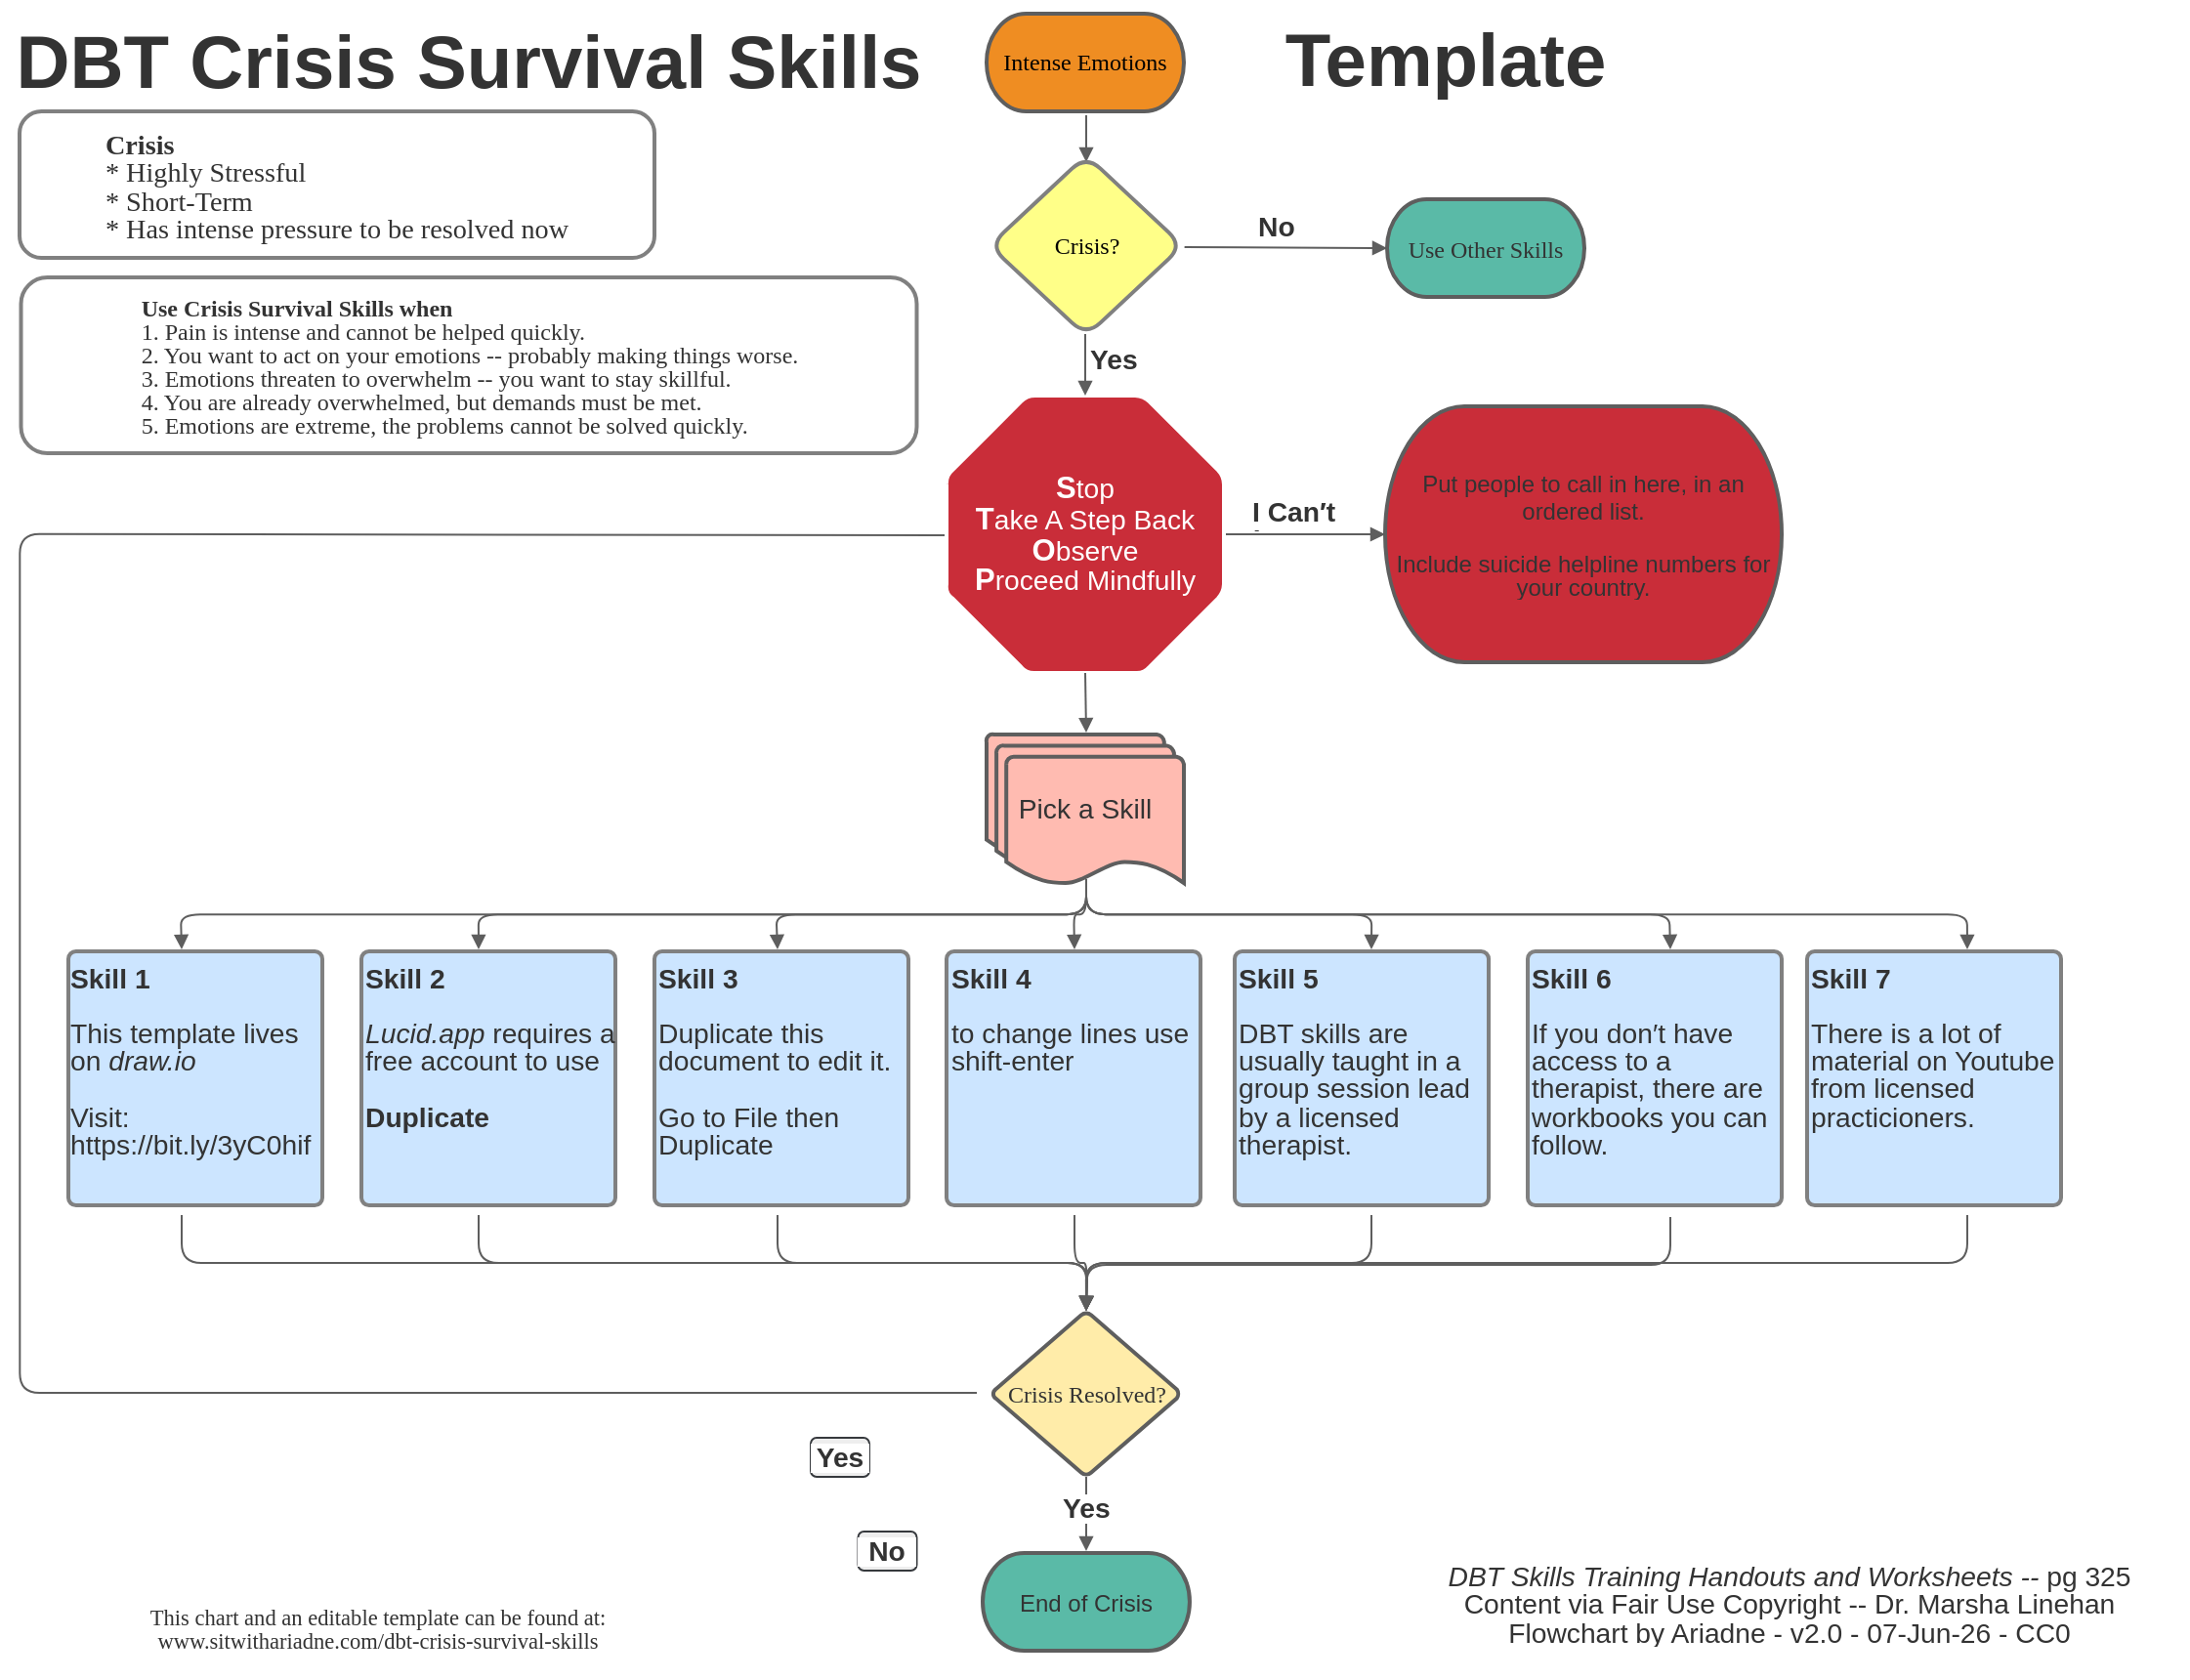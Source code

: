 <mxfile version="26.0.2">
  <diagram name="Page 1" id="Page_1">
    <mxGraphModel dx="-31" dy="431" grid="1" gridSize="10" guides="1" tooltips="1" connect="1" arrows="1" fold="1" page="1" pageScale="1" pageWidth="850" pageHeight="1100" math="0" shadow="0">
      <root>
        <mxCell id="0" />
        <mxCell id="1" parent="0" />
        <UserObject label="" tags="Background" id="4">
          <mxCell style="vsdxID=3;fillColor=none;gradientColor=none;strokeColor=none;strokeWidth=2;spacingTop=-3;spacingBottom=-3;spacingLeft=-3;spacingRight=-3;points=[[0,0.5,0],[1,0.5,0],[0.5,1,0],[0.5,0,0],[0,1.01,0]];labelBackgroundColor=none;rounded=1;html=1;whiteSpace=wrap;" parent="1" vertex="1">
            <mxGeometry x="1580" y="835" width="101" height="50" as="geometry" />
          </mxCell>
        </UserObject>
        <mxCell id="5" style="vsdxID=4;fillColor=#ef8d22;gradientColor=none;shape=stencil(jZPRjoIwEEW/pq/NdGYVeNy4+gN+AZEqzbJgKir69SLThrbumuWpvXOHOdwMglanujxqgXDqbfetr6bqa0FfAtG0tbamH0+C1oJW+87qg+3ObcX3Yzk6ESZFV9yjnm6E0u625q5ZA0kqW3CBO3+6y3PiwPUcuHZz9um2YefubNmquFgoCUtnV6EfBnQE4F/nBERJWRE8DmWgtMEJi4AAPn+BmDuckGVyiTFGCJqS+cl5Mtgb5smNaYOgMA4qsr9S5rL4iDFnAIyi84DhZ1Ds+G80STB/Zo8vjDGSn58CvA/o3SaNh2lheZVN0/C+h/V0wUeJfw5aPwA=);strokeColor=#5e5e5e;strokeWidth=2;spacingTop=-3;spacingBottom=-3;spacingLeft=-3;spacingRight=-3;points=[[0,0.5,0],[1,0.5,0],[0.5,1,0],[0.5,0,0]];labelBackgroundColor=none;rounded=1;html=1;whiteSpace=wrap;" parent="4" vertex="1">
          <mxGeometry width="101" height="50" as="geometry" />
        </mxCell>
        <mxCell id="6" value="&lt;font face=&quot;Verdana&quot;&gt;Intense Emotions&lt;/font&gt;" style="text;vsdxID=3;fillColor=none;gradientColor=none;strokeColor=none;strokeWidth=2;spacingTop=-3;spacingBottom=-3;spacingLeft=-3;spacingRight=-3;points=[[0,0.5,0],[1,0.5,0],[0.5,1,0],[0.5,0,0],[0,1.01,0]];labelBackgroundColor=none;rounded=1;html=1;whiteSpace=wrap;verticalAlign=middle;align=center;overflow=width;;html=1;" parent="4" vertex="1">
          <mxGeometry x="2.875" y="2.38" width="95.25" height="44.45" as="geometry" />
        </mxCell>
        <UserObject label="" tags="Background" id="72">
          <mxCell style="vsdxID=5;edgeStyle=none;startArrow=none;endArrow=block;startSize=5;endSize=5;strokeColor=#5E5E5E;spacingTop=-3;spacingBottom=-3;spacingLeft=-3;spacingRight=-3;verticalAlign=middle;html=1;labelBackgroundColor=none;rounded=1;" parent="1" edge="1">
            <mxGeometry relative="1" as="geometry">
              <mxPoint as="offset" />
              <Array as="points" />
              <mxPoint x="1631" y="887" as="sourcePoint" />
              <mxPoint x="1631" y="911" as="targetPoint" />
            </mxGeometry>
          </mxCell>
        </UserObject>
        <UserObject label="" tags="Background" id="10">
          <mxCell style="vsdxID=8;fillColor=none;gradientColor=none;strokeColor=none;strokeWidth=2;spacingTop=-3;spacingBottom=-3;spacingLeft=-3;spacingRight=-3;points=[[0,0.5,0],[1,0.5,0],[0.5,1,0],[0.5,0,0],[-2.28,0.99,0],[0,0.54,0]];labelBackgroundColor=none;rounded=1;html=1;whiteSpace=wrap;" parent="1" vertex="1">
            <mxGeometry x="1580" y="1204" width="101" height="76" as="geometry" />
          </mxCell>
        </UserObject>
        <mxCell id="11" style="vsdxID=9;fillColor=#ffbbb1;gradientColor=none;shape=stencil(vVTRcoMgEPwaHmWAU6OPnTT9gX4BE4kyteKgabRfX/SIFWvTt/oEuwt7y81J4NhVslVEsK635k3ddNFXBJ6JELqplNW9WxE4EThejFWlNdemwH0rnVKwGVEFnuGTWjBpz6/6UyHGKPBDggSefDcfk+PgeaRG3KHwBYXunsnBC4HyGLXWi2PKc0QWyd1pDC4fIjnoLrKml702TcDV0pYqclbRpZZlQHU3pdoVzNfF1bpZpchSKvasd5PEFESYJKGHNEiS7z3LP+TY+GZBP85Xi53jyC6Pfd8zmoGvVCCUJjT10Ch+qsDHy2nuezvCVjWbs6cd/4R9H/u9BMhD/ywJzYGFzuvMu7ZT/7LQdrnTe/DYVcZWH39cA/s7fNinB1PjFvNs4tTqusbRXvPbWXYQ/gfg9AU=);strokeColor=#5e5e5e;strokeWidth=2;spacingTop=-3;spacingBottom=-3;spacingLeft=-3;spacingRight=-3;points=[[0,0.5,0],[1,0.5,0],[0.5,1,0],[0.5,0,0]];labelBackgroundColor=none;rounded=1;html=1;whiteSpace=wrap;" parent="10" vertex="1">
          <mxGeometry width="101" height="76" as="geometry" />
        </mxCell>
        <mxCell id="12" style="vsdxID=10;fillColor=#ffbbb1;gradientColor=none;shape=stencil(vVRLboMwED0NS0bGYwe8rNL0Aj2BFRxilQIypIGevoCnik0TZVev7Pm9N280TnDfn3VnEs76wbUf5mrL4Zzga8K5bc7G2WG+JXhIcH9qnalce2lK/+70HMnZajGlz8mWaM60O77bb+NtDDDLpXf4zM/2a0EcvZ9cE1XgINRqefPBc60FhYIRBGE4ShAgqQKFFJDHJfPfimxM9Wj71LWDHmzbED/vq7WrTDqjpadaV5GrvxrTBeYs5FfbJmhGZcAfoN/tRwKTcT87yEXUj3ok0H+0E2Or7XCOF+dHmZH2BDHROy8AkchyMjHYIbsdGufE/2YgKSJAkSQTbqNWIuzlDhcpb2mP6QgR46tAXgJDGYNvVLgLzhVgEYOHlQksU6BQBad4SkY+FyIe4ZP1mi/rIvsVt3Xt/4HQv1382eQ/DTz8AA==);strokeColor=#5e5e5e;strokeWidth=2;spacingTop=-3;spacingBottom=-3;spacingLeft=-3;spacingRight=-3;points=[[0,0.5,0],[1,0.5,0],[0.5,1,0],[0.5,0,0]];labelBackgroundColor=none;rounded=1;html=1;whiteSpace=wrap;" parent="10" vertex="1">
          <mxGeometry width="101" height="76" as="geometry" />
        </mxCell>
        <mxCell id="13" style="vsdxID=11;fillColor=#ffbbb1;gradientColor=none;shape=stencil(vVRBcoMwDHwNRzy25RA4dpL0A32BJzjgKcWMIQ3p62uQnWLKNLdyslYr70ogEjj0texUwmk/WPOubroc6gSOCee6rZXVgzslcErgcDFWVdZc2xLjTjompzOiSqxhE5tTac9v+kshRgmw/Q4TWPlhPifF0ddQzN0x5Bi+ItXdNGl4KpCsQLL1bEEKjki4DUgQ8xTmwzGVo+5TawY5aNN6c5hrpK1U6sTSSyOrKNXflOoWMFvaa3S76KTICN/U3mxGkDyLm8mIKOJm6OZs/qGVtXKIPfl8tfgKGabz0PYjJjl4rxyh/Y5kHrrz3yzwIyhIITwL1qxZnL5s6GfUldHF89xPGHUw8+g4WBE09hGNYNMFCAJ5LPxzq5eZvljxRJnR5xNYv64/dsgd5l3FLdZNg6u+zK9320H4X4DTNw==);strokeColor=#5e5e5e;strokeWidth=2;spacingTop=-3;spacingBottom=-3;spacingLeft=-3;spacingRight=-3;points=[[0,0.5,0],[1,0.5,0],[0.5,1,0],[0.5,0,0]];labelBackgroundColor=none;rounded=1;html=1;whiteSpace=wrap;" parent="10" vertex="1">
          <mxGeometry width="101" height="76" as="geometry" />
        </mxCell>
        <mxCell id="14" value="&lt;div style=&quot;font-size: 1px&quot;&gt;&lt;p style=&quot;text-align:center;margin-left:0;margin-right:0;margin-top:0px;margin-bottom:0px;text-indent:0;vertical-align:middle;direction:ltr;&quot;&gt;&lt;font style=&quot;font-size:14.11px;font-family:Arial;color:#333333;direction:ltr;letter-spacing:0px;line-height:100%;opacity:1&quot;&gt;Pick a Skill&lt;/font&gt;&lt;/p&gt;&lt;/div&gt;" style="text;vsdxID=8;fillColor=none;gradientColor=none;strokeColor=none;strokeWidth=2;spacingTop=-3;spacingBottom=-3;spacingLeft=-3;spacingRight=-3;points=[[0,0.5,0],[1,0.5,0],[0.5,1,0],[0.5,0,0],[-2.28,0.99,0],[0,0.54,0]];labelBackgroundColor=none;rounded=1;html=1;whiteSpace=wrap;verticalAlign=middle;align=center;overflow=width;;html=1;" parent="10" vertex="1">
          <mxGeometry x="7.955" y="14.4" width="85.09" height="47.63" as="geometry" />
        </mxCell>
        <UserObject label="" tags="Background" id="18">
          <mxCell style="vsdxID=14;fillColor=none;gradientColor=none;strokeColor=none;strokeWidth=2;spacingTop=-3;spacingBottom=-3;spacingLeft=-3;spacingRight=-3;points=[[0,0.5,0],[1,0.5,0],[0.5,1,0],[0.5,0,0]];labelBackgroundColor=none;rounded=1;html=1;whiteSpace=wrap;" parent="1" vertex="1">
            <mxGeometry x="1582" y="1499" width="98" height="85" as="geometry" />
          </mxCell>
        </UserObject>
        <mxCell id="19" style="vsdxID=15;fillColor=#ffeca9;gradientColor=none;shape=stencil(vZTRcoMgEEW/hkcZ3BVtn9P0B/oFTCXK1IqDtDH5+oJrOhra9Kl5w3svyx6YleFubNWgGYjRO/umj6b2LcMnBmD6Vjvjw4rhnuHuYJ1unP3oa/oeVEiCmBVd0548pkEo9/pizpo0wTGvJBm0891+xhMn8ouKI5J9IgV4Wc7CM+VDuXjQJc/JFG6JlzwHUpaEDAWqnyuKKVOTGTNnvfLG9kuL5HXKNToLp2WHTjUbazxqPazkfN1fZ/oVz2PCEwlvAOF3/xeigudyQ5TWlPdESi80NgS33ghwiyR5iRuk9NljzeJeSAlRZHz4nQj4FRByUW6Akoorwv/n+XuKwmIeWRpm03U08Wv/esSDRL8H3H8B);strokeColor=#5e5e5e;strokeWidth=2;spacingTop=-3;spacingBottom=-3;spacingLeft=-3;spacingRight=-3;points=[[0,0.5,0],[1,0.5,0],[0.5,1,0],[0.5,0,0]];labelBackgroundColor=none;rounded=1;html=1;whiteSpace=wrap;" parent="18" vertex="1">
          <mxGeometry width="98" height="85" as="geometry" />
        </mxCell>
        <mxCell id="20" value="&lt;div style=&quot;font-size: 1px&quot;&gt;&lt;p style=&quot;text-align:center;margin-left:0;margin-right:0;margin-top:0px;margin-bottom:0px;text-indent:0;vertical-align:middle;direction:ltr;&quot;&gt;&lt;font face=&quot;Verdana&quot; style=&quot;color: rgb(51, 51, 51); direction: ltr; letter-spacing: 0px; line-height: 100%; opacity: 1; font-size: 12px;&quot;&gt;Crisis Resolved?&lt;/font&gt;&lt;/p&gt;&lt;/div&gt;" style="text;vsdxID=14;fillColor=none;gradientColor=none;strokeColor=none;strokeWidth=2;spacingTop=-3;spacingBottom=-3;spacingLeft=-3;spacingRight=-3;points=[[0,0.5,0],[1,0.5,0],[0.5,1,0],[0.5,0,0]];labelBackgroundColor=none;rounded=1;html=1;whiteSpace=wrap;verticalAlign=middle;align=center;overflow=width;;html=1;" parent="18" vertex="1">
          <mxGeometry x="2.725" y="2.25" width="92.799" height="80.01" as="geometry" />
        </mxCell>
        <UserObject label="" tags="Background" id="21">
          <mxCell style="vsdxID=16;fillColor=none;gradientColor=none;strokeColor=none;strokeWidth=2;spacingTop=-3;spacingBottom=-3;spacingLeft=-3;spacingRight=-3;points=[[0,0.5,0],[1,0.5,0],[0.5,1,0],[0.5,0,0],[0,0.25,0]];labelBackgroundColor=none;rounded=1;html=1;whiteSpace=wrap;" parent="1" vertex="1">
            <mxGeometry x="1578" y="1623" width="106" height="50" as="geometry" />
          </mxCell>
        </UserObject>
        <mxCell id="22" style="vsdxID=17;fillColor=#5abaa7;gradientColor=none;shape=stencil(jVNbbsIwEDyNf631rsDkE1G4ACeIiEuspgkyoQ2cviHriDXuy1/27Ix2PF4r2pzr8uQUwrkP3Zv79FVfK3pRiL6tXfD9uFO0VbR57YI7hu7SVnw+lSMTYUJcxRpzZyOU4bD3N8cYaDJ2wQVWvncf944D11egAbl8jYrptGPy4RKYbbhYGA020o3kw4CRUehiZkQIUZMtxIp+BsolEVoIF7D+zojQRMhavcQnM8JuhAxA2l0mQCnn0b7xrQgNs9ASRe52lZl92MAkxtmmvAyljP9GBGnHH18BM4+ppbk/5kH9HtMfszVupinm+fZNw59A1p+nfoT4x9D2Cw==);strokeColor=#5e5e5e;strokeWidth=2;spacingTop=-3;spacingBottom=-3;spacingLeft=-3;spacingRight=-3;points=[[0,0.5,0],[1,0.5,0],[0.5,1,0],[0.5,0,0]];labelBackgroundColor=none;rounded=1;html=1;whiteSpace=wrap;" parent="21" vertex="1">
          <mxGeometry width="106" height="50" as="geometry" />
        </mxCell>
        <mxCell id="23" value="&lt;div style=&quot;font-size: 1px&quot;&gt;&lt;p style=&quot;text-align:center;margin-left:0;margin-right:0;margin-top:0px;margin-bottom:0px;text-indent:0;vertical-align:middle;direction:ltr;&quot;&gt;&lt;font style=&quot;font-family: Arial; color: rgb(51, 51, 51); direction: ltr; letter-spacing: 0px; line-height: 100%; opacity: 1; font-size: 12px;&quot;&gt;End of Crisis&lt;/font&gt;&lt;/p&gt;&lt;/div&gt;" style="text;vsdxID=16;fillColor=none;gradientColor=none;strokeColor=none;strokeWidth=2;spacingTop=-3;spacingBottom=-3;spacingLeft=-3;spacingRight=-3;points=[[0,0.5,0],[1,0.5,0],[0.5,1,0],[0.5,0,0],[0,0.25,0]];labelBackgroundColor=none;rounded=1;html=1;whiteSpace=wrap;verticalAlign=middle;align=center;overflow=width;;html=1;" parent="21" vertex="1">
          <mxGeometry x="3.17" y="2.38" width="100.33" height="44.45" as="geometry" />
        </mxCell>
        <UserObject label="" tags="Background" id="73">
          <mxCell style="vsdxID=18;edgeStyle=none;startArrow=none;endArrow=block;startSize=5;endSize=5;strokeColor=#5E5E5E;spacingTop=-3;spacingBottom=-3;spacingLeft=-3;spacingRight=-3;verticalAlign=middle;html=1;labelBackgroundColor=#ffffff;rounded=1;" parent="1" edge="1">
            <mxGeometry relative="1" as="geometry">
              <Array as="points">
                <mxPoint x="1631" y="1602.74" />
                <mxPoint x="1631" y="1602.74" />
              </Array>
              <mxPoint x="1631" y="1584" as="sourcePoint" />
              <mxPoint x="1631" y="1622" as="targetPoint" />
            </mxGeometry>
          </mxCell>
        </UserObject>
        <mxCell id="74" value="&lt;div style=&quot;font-size: 1px&quot;&gt;&lt;p style=&quot;text-align:left;margin-left:0;margin-right:0;margin-top:0px;margin-bottom:0px;text-indent:0;vertical-align:middle;direction:ltr;&quot;&gt;&lt;font style=&quot;font-size:14.11px;font-family:Arial;color:#333333;direction:ltr;letter-spacing:0px;line-height:100%;opacity:1&quot;&gt;&lt;b&gt;Yes&lt;/b&gt;&lt;/font&gt;&lt;/p&gt;&lt;/div&gt;" style="text;vsdxID=18;edgeStyle=none;startArrow=none;endArrow=block;startSize=5;endSize=5;strokeColor=none;spacingTop=-3;spacingBottom=-3;spacingLeft=-3;spacingRight=-3;verticalAlign=middle;html=1;labelBackgroundColor=#ffffff;rounded=1;align=left;overflow=width;fillColor=none;gradientColor=none;whiteSpace=wrap;;html=1;" parent="73" vertex="1">
          <mxGeometry width="24.31" height="16.94" relative="1" as="geometry">
            <mxPoint x="-12.155" y="-11.47" as="offset" />
          </mxGeometry>
        </mxCell>
        <UserObject label="" tags="Background" id="75">
          <mxCell style="vsdxID=23;edgeStyle=none;startArrow=none;endArrow=block;startSize=5;endSize=5;strokeColor=#5E5E5E;spacingTop=-3;spacingBottom=-3;spacingLeft=-3;spacingRight=-3;verticalAlign=middle;html=1;labelBackgroundColor=#ffffff;rounded=1;exitX=1;exitY=0.5;exitDx=0;exitDy=0;exitPerimeter=0;entryX=0;entryY=0.5;entryDx=0;entryDy=0;entryPerimeter=0;" parent="1" edge="1" target="33">
            <mxGeometry relative="1" as="geometry">
              <Array as="points" />
              <mxPoint x="1681.3" y="954.555" as="sourcePoint" />
              <mxPoint x="1760" y="950" as="targetPoint" />
            </mxGeometry>
          </mxCell>
        </UserObject>
        <mxCell id="76" value="&lt;div style=&quot;font-size: 1px&quot;&gt;&lt;p style=&quot;text-align:left;margin-left:0;margin-right:0;margin-top:0px;margin-bottom:0px;text-indent:0;vertical-align:middle;direction:ltr;&quot;&gt;&lt;font style=&quot;font-size:14.11px;font-family:Arial;color:#333333;direction:ltr;letter-spacing:0px;line-height:100%;opacity:1&quot;&gt;&lt;b&gt;No&lt;/b&gt;&lt;/font&gt;&lt;/p&gt;&lt;/div&gt;" style="text;vsdxID=23;edgeStyle=none;startArrow=none;endArrow=block;startSize=5;endSize=5;strokeColor=none;spacingTop=-3;spacingBottom=-3;spacingLeft=-3;spacingRight=-3;verticalAlign=middle;html=1;labelBackgroundColor=#ffffff;rounded=1;align=left;overflow=width;fillColor=none;gradientColor=none;whiteSpace=wrap;;html=1;" parent="75" vertex="1">
          <mxGeometry width="18.75" height="16.94" relative="1" as="geometry">
            <mxPoint x="-14" y="-19" as="offset" />
          </mxGeometry>
        </mxCell>
        <UserObject label="" tags="Background" id="30">
          <mxCell style="vsdxID=24;fillColor=none;gradientColor=none;strokeColor=none;strokeWidth=2;spacingTop=-3;spacingBottom=-3;spacingLeft=-3;spacingRight=-3;points=[[0,0.5,0],[1,0.5,0],[0.5,1,0],[0.5,0,0]];labelBackgroundColor=none;rounded=1;html=1;whiteSpace=wrap;" parent="1" vertex="1">
            <mxGeometry x="1784" y="1036" width="203" height="131" as="geometry" />
          </mxCell>
        </UserObject>
        <mxCell id="31" style="vsdxID=25;fillColor=#c92d39;gradientColor=none;shape=stencil(jZPRboMwDEW/Jq+RY6sNPFZd9wP7AlSyEY1BldKO7etHcRBx2k3jKVxfcw/GKNqfm+rkFMJ5CP27+/T10Ch6Uoi+a1zww3RSdFC0f+2Dewv9pav5/lRNToRZcTX3mJsboQrHF//tWANNxm64wJ0f/fWWOHK9AK59Rft898zO4yWw1XCxNBoo2k3qhxEjASyPiwKiJlsmV0QZKW+IwiYhgN0DiLUjCtbqLUqMFHQl02BkeJFlJ541v/VdMi6U48o77nELXVrJK0hQjHGBTV+JpOO/Y8qG9Ot3wDtMibTk5wB5vhzTX1s1Hebl5bX2bcu7n9bzZZ8k/lHo8AM=);strokeColor=#5e5e5e;strokeWidth=2;spacingTop=-3;spacingBottom=-3;spacingLeft=-3;spacingRight=-3;points=[[0,0.5,0],[1,0.5,0],[0.5,1,0],[0.5,0,0]];labelBackgroundColor=none;rounded=1;html=1;whiteSpace=wrap;" parent="30" vertex="1">
          <mxGeometry width="203" height="131" as="geometry" />
        </mxCell>
        <mxCell id="32" value="&lt;div style=&quot;font-size: 1px&quot;&gt;&lt;p style=&quot;text-align:center;margin-left:0;margin-right:0;margin-top:0px;margin-bottom:0px;text-indent:0;vertical-align:middle;direction:ltr;&quot;&gt;&lt;font style=&quot;font-family: Arial; color: rgb(51, 51, 51); direction: ltr; letter-spacing: 0px; line-height: 100%; opacity: 1; font-size: 12px;&quot;&gt;Put people to call in here, in an ordered list.&lt;/font&gt;&lt;font style=&quot;font-size: 14.11px; font-family: Arial; color: rgb(51, 51, 51); direction: ltr; letter-spacing: 0px; line-height: 100%; opacity: 1;&quot;&gt;&lt;br&gt;&lt;br&gt;&lt;/font&gt;&lt;font style=&quot;font-family: Arial; color: rgb(51, 51, 51); direction: ltr; letter-spacing: 0px; line-height: 100%; opacity: 1; font-size: 12px;&quot;&gt;Include suicide helpline numbers for your country.&lt;/font&gt;&lt;/p&gt;&lt;/div&gt;" style="text;vsdxID=24;fillColor=none;gradientColor=none;strokeColor=none;strokeWidth=2;spacingTop=-3;spacingBottom=-3;spacingLeft=-3;spacingRight=-3;points=[[0,0.5,0],[1,0.5,0],[0.5,1,0],[0.5,0,0]];labelBackgroundColor=none;rounded=1;html=1;whiteSpace=wrap;verticalAlign=middle;align=center;overflow=width;;html=1;" parent="30" vertex="1">
          <mxGeometry x="3.17" y="2.635" width="196.85" height="125.73" as="geometry" />
        </mxCell>
        <UserObject label="" tags="Background" id="77">
          <mxCell style="vsdxID=26;edgeStyle=none;startArrow=none;endArrow=block;startSize=5;endSize=5;strokeColor=#5E5E5E;spacingTop=-3;spacingBottom=-3;spacingLeft=-3;spacingRight=-3;verticalAlign=middle;html=1;labelBackgroundColor=#ffffff;rounded=1;exitX=1;exitY=0.5;exitDx=0;exitDy=0;exitPerimeter=0;entryX=0;entryY=0.5;entryDx=0;entryDy=0;entryPerimeter=0;" parent="1" edge="1" target="30" source="43">
            <mxGeometry relative="1" as="geometry">
              <mxPoint x="1720" y="1090" as="sourcePoint" />
              <mxPoint x="1760" y="1080" as="targetPoint" />
            </mxGeometry>
          </mxCell>
        </UserObject>
        <mxCell id="78" value="&lt;div style=&quot;font-size: 1px&quot;&gt;&lt;p style=&quot;text-align:left;margin-left:0;margin-right:0;margin-top:0px;margin-bottom:0px;text-indent:0;vertical-align:middle;direction:ltr;&quot;&gt;&lt;font style=&quot;font-size:14.11px;font-family:Arial;color:#333333;direction:ltr;letter-spacing:0px;line-height:100%;opacity:1&quot;&gt;&lt;b&gt;I Can&amp;prime;t !&lt;/b&gt;&lt;/font&gt;&lt;/p&gt;&lt;/div&gt;" style="text;vsdxID=26;edgeStyle=none;startArrow=none;endArrow=block;startSize=5;endSize=5;strokeColor=none;spacingTop=-3;spacingBottom=-3;spacingLeft=-3;spacingRight=-3;verticalAlign=middle;html=1;labelBackgroundColor=#ffffff;rounded=1;align=left;overflow=width;fillColor=none;gradientColor=none;whiteSpace=wrap;;html=1;" parent="77" vertex="1">
          <mxGeometry width="51" height="16.94" relative="1" as="geometry">
            <mxPoint x="-27" y="-19" as="offset" />
          </mxGeometry>
        </mxCell>
        <UserObject label="" tags="Background" id="79">
          <mxCell style="vsdxID=27;edgeStyle=none;startArrow=none;endArrow=block;startSize=5;endSize=5;strokeColor=#5E5E5E;spacingTop=-3;spacingBottom=-3;spacingLeft=-3;spacingRight=-3;verticalAlign=middle;html=1;labelBackgroundColor=#ffffff;rounded=1;" parent="1" edge="1">
            <mxGeometry relative="1" as="geometry">
              <Array as="points">
                <mxPoint x="1085.16" y="1541" />
                <mxPoint x="1085.16" y="1101.39" />
              </Array>
              <mxPoint x="1575" y="1541" as="sourcePoint" />
              <mxPoint x="1567" y="1102" as="targetPoint" />
            </mxGeometry>
          </mxCell>
        </UserObject>
        <UserObject label="" tags="Background" id="33">
          <mxCell style="vsdxID=28;fillColor=none;gradientColor=none;strokeColor=none;strokeWidth=2;spacingTop=-3;spacingBottom=-3;spacingLeft=-3;spacingRight=-3;points=[[0,0.5,0],[1,0.5,0],[0.5,1,0],[0.5,0,0]];labelBackgroundColor=none;rounded=1;html=1;whiteSpace=wrap;" parent="1" vertex="1">
            <mxGeometry x="1785" y="930" width="101" height="50" as="geometry" />
          </mxCell>
        </UserObject>
        <mxCell id="34" style="vsdxID=29;fillColor=#5abaa7;gradientColor=none;shape=stencil(jZPRjoIwEEW/pq/NdGYVeNy4+gN+AZEqzbJgKir69SLThrbumuWpvXOHOdwMglanujxqgXDqbfetr6bqa0FfAtG0tbamH0+C1oJW+87qg+3ObcX3Yzk6ESZFV9yjnm6E0u625q5ZA0kqW3CBO3+6y3PiwPUcuHZz9um2YefubNmquFgoCUtnV6EfBnQE4F/nBERJWRE8DmWgtMEJi4AAPn+BmDuckGVyiTFGCJqS+cl5Mtgb5smNaYOgMA4qsr9S5rL4iDFnAIyi84DhZ1Ds+G80STB/Zo8vjDGSn58CvA/o3SaNh2lheZVN0/C+h/V0wUeJfw5aPwA=);strokeColor=#5e5e5e;strokeWidth=2;spacingTop=-3;spacingBottom=-3;spacingLeft=-3;spacingRight=-3;points=[[0,0.5,0],[1,0.5,0],[0.5,1,0],[0.5,0,0]];labelBackgroundColor=none;rounded=1;html=1;whiteSpace=wrap;" parent="33" vertex="1">
          <mxGeometry width="101" height="50" as="geometry" />
        </mxCell>
        <mxCell id="35" value="&lt;div style=&quot;font-size: 1px&quot;&gt;&lt;p style=&quot;text-align:center;margin-left:0;margin-right:0;margin-top:0px;margin-bottom:0px;text-indent:0;vertical-align:middle;direction:ltr;&quot;&gt;&lt;font face=&quot;Verdana&quot; style=&quot;color: rgb(51, 51, 51); direction: ltr; letter-spacing: 0px; line-height: 100%; opacity: 1; font-size: 12px;&quot;&gt;Use Other Skills&lt;/font&gt;&lt;/p&gt;&lt;/div&gt;" style="text;vsdxID=28;fillColor=none;gradientColor=none;strokeColor=none;strokeWidth=2;spacingTop=-3;spacingBottom=-3;spacingLeft=-3;spacingRight=-3;points=[[0,0.5,0],[1,0.5,0],[0.5,1,0],[0.5,0,0]];labelBackgroundColor=none;rounded=1;html=1;whiteSpace=wrap;verticalAlign=middle;align=center;overflow=width;;html=1;" parent="33" vertex="1">
          <mxGeometry x="3.17" y="2.38" width="95.25" height="44.45" as="geometry" />
        </mxCell>
        <UserObject label="" tags="Background" id="36">
          <mxCell style="vsdxID=30;fillColor=none;gradientColor=none;fillOpacity=0;strokeOpacity=0;strokeWidth=2;spacingTop=-3;spacingBottom=-3;spacingLeft=-3;spacingRight=-3;points=[[0,0.5,0],[1,0.5,0],[0.5,1,0],[0.5,0,0]];labelBackgroundColor=none;rounded=1;strokeColor=none;html=1;whiteSpace=wrap;" parent="1" vertex="1">
            <mxGeometry x="1788" y="1612" width="406" height="74" as="geometry" />
          </mxCell>
        </UserObject>
        <mxCell id="37" style="vsdxID=31;fillColor=#ffffff;gradientColor=none;fillOpacity=0;strokeOpacity=0;shape=stencil(vVTLkoMgEPwajlK8jOGczf7AfgEViVJhxUJ24+7XBx2TEk1yS24w3UzTMwyI77patRox0gXvTvpsylAj/oEYM02tvQlxhfge8d3ReV1599OUsG9VZDIyRnQJZ+jAZkT5w5f51xAjmNMiBwBOfrvfQbGfcID+YJdjKsbAJ3BjqkHkysWFBLqf+CJmh8iNIkWSccrfZ6o3XeZdUMG4JsGs8pXOolR2tKpKoO6sdTsL0/nlrGlmRqTEZHNH+q4TikmROsnxdps4oeRBad7gZaktxfV2D/oi6dINSfuyrs5N4/V2Vo8iamPCnz60RXsEZjx9aKsCbd5m5+nIxMU4mzC1xloY7Tm+nOUYgn+A7y8=);strokeWidth=2;spacingTop=-3;spacingBottom=-3;spacingLeft=-3;spacingRight=-3;points=[[0,0.5,0],[1,0.5,0],[0.5,1,0],[0.5,0,0]];labelBackgroundColor=none;rounded=1;html=1;whiteSpace=wrap;" parent="36" vertex="1">
          <mxGeometry width="406" height="74" as="geometry" />
        </mxCell>
        <object label="&lt;div style=&quot;font-size: 1px&quot;&gt;&lt;p style=&quot;text-align:center;margin-left:0;margin-right:0;margin-top:0px;margin-bottom:0px;text-indent:0;vertical-align:middle;direction:ltr;&quot;&gt;&lt;font style=&quot;font-size: 14.11px; font-family: Arial; color: rgb(51, 51, 51); direction: ltr; letter-spacing: 0px; line-height: 100%; opacity: 1;&quot;&gt;&lt;i&gt;DBT Skills Training Handouts and Worksheets -- &lt;/i&gt;&lt;/font&gt;&lt;font style=&quot;font-size: 14.11px; font-family: Arial; color: rgb(51, 51, 51); direction: ltr; letter-spacing: 0px; line-height: 100%; opacity: 1;&quot;&gt;pg 325&lt;br&gt;Content via Fair Use Copyright -- Dr. Marsha Linehan&lt;br&gt;Flowchart by Ariadne - v2.0 - %date{dd-mmm-yy}% - CC0&lt;/font&gt;&lt;/p&gt;&lt;/div&gt;" placeholders="1" id="38">
          <mxCell style="text;vsdxID=30;fillColor=none;gradientColor=none;fillOpacity=0;strokeOpacity=0;strokeWidth=2;spacingTop=-3;spacingBottom=-3;spacingLeft=-3;spacingRight=-3;points=[[0,0.5,0],[1,0.5,0],[0.5,1,0],[0.5,0,0]];labelBackgroundColor=none;rounded=1;strokeColor=none;html=1;whiteSpace=wrap;verticalAlign=middle;align=center;overflow=width;;html=1;" parent="36" vertex="1">
            <mxGeometry x="3.17" y="3.09" width="400.05" height="67.95" as="geometry" />
          </mxCell>
        </object>
        <UserObject label="" tags="Background" id="39">
          <mxCell style="vsdxID=32;fillColor=none;gradientColor=none;fillOpacity=0;strokeOpacity=0;strokeWidth=2;spacingTop=-3;spacingBottom=-3;spacingLeft=-3;spacingRight=-3;points=[[0,0.5,0],[1,0.5,0],[0.5,1,0],[0.5,0,0]];labelBackgroundColor=none;rounded=1;strokeColor=none;html=1;whiteSpace=wrap;" parent="1" vertex="1">
            <mxGeometry x="1076" y="829" width="478" height="63" as="geometry" />
          </mxCell>
        </UserObject>
        <mxCell id="40" style="vsdxID=33;fillColor=#ffffff;gradientColor=none;fillOpacity=0;strokeOpacity=0;shape=stencil(vZNLcoMwDIZP4yUePzCPdZpcICfwFAc8pZgxbkN6+hoEGZQJ3TU7S/qtn09YRB6GRveGCDYE7z7M1VahIfKNCGG7xngb4onII5GHi/Om9u6rqyDudVQKNmdMBXf4pBZM+/ez/TGQY1TyXEEBbn6678lxXOpQukGUzdEJhLHP5LAKaZaD1i9iRZmEzF1SoG5L7zHRox0S74IO1nWo1mpfmyQ6JZdW16g0XI3pN2m+/bbWdhuIsqQrPLLeASkVBskpVwiEs2djeQFINKYMk5TpXyhFilEyin/JNBnU7o72/zCPz2G13kFRBUZJaYpf17OxvAJjf0PiYd5D2FDbtrDG2/rj3sYU7Lw8/gI=);strokeWidth=2;spacingTop=-3;spacingBottom=-3;spacingLeft=-3;spacingRight=-3;points=[[0,0.5,0],[1,0.5,0],[0.5,1,0],[0.5,0,0]];labelBackgroundColor=none;rounded=1;html=1;whiteSpace=wrap;" parent="39" vertex="1">
          <mxGeometry width="478" height="63" as="geometry" />
        </mxCell>
        <mxCell id="41" value="&lt;div style=&quot;font-size: 1px&quot;&gt;&lt;p style=&quot;text-align:center;margin-left:0;margin-right:0;margin-top:0px;margin-bottom:0px;text-indent:0;vertical-align:middle;direction:ltr;&quot;&gt;&lt;font style=&quot;font-size:38.1px;font-family:Arial;color:#333333;direction:ltr;letter-spacing:0px;line-height:100%;opacity:1&quot;&gt;&lt;b&gt;DBT Crisis Survival Skills&lt;/b&gt;&lt;/font&gt;&lt;/p&gt;&lt;/div&gt;" style="text;vsdxID=32;fillColor=none;gradientColor=none;fillOpacity=0;strokeOpacity=0;strokeWidth=2;spacingTop=-3;spacingBottom=-3;spacingLeft=-3;spacingRight=-3;points=[[0,0.5,0],[1,0.5,0],[0.5,1,0],[0.5,0,0]];labelBackgroundColor=none;rounded=1;strokeColor=none;html=1;whiteSpace=wrap;verticalAlign=middle;align=center;overflow=width;;html=1;" parent="39" vertex="1">
          <mxGeometry x="3.18" y="2.68" width="472.44" height="57.15" as="geometry" />
        </mxCell>
        <UserObject label="" tags="Background" id="81">
          <mxCell style="vsdxID=34;edgeStyle=none;startArrow=none;endArrow=block;startSize=5;endSize=5;strokeColor=#5E5E5E;spacingTop=-3;spacingBottom=-3;spacingLeft=-3;spacingRight=-3;verticalAlign=middle;html=1;labelBackgroundColor=none;rounded=1;" parent="1" edge="1">
            <mxGeometry relative="1" as="geometry">
              <mxPoint y="-1" as="offset" />
              <Array as="points">
                <mxPoint x="1631" y="1296.11" />
                <mxPoint x="1167.51" y="1296.11" />
              </Array>
              <mxPoint x="1631" y="1278" as="sourcePoint" />
              <mxPoint x="1168" y="1314" as="targetPoint" />
            </mxGeometry>
          </mxCell>
        </UserObject>
        <UserObject label="" tags="STOP" id="42">
          <mxCell style="vsdxID=35;strokeWidth=2;spacingTop=-3;spacingBottom=-3;spacingLeft=-3;spacingRight=-3;points=[];labelBackgroundColor=none;rounded=0;glass=0;shadow=0;whiteSpace=wrap;html=1;fillColor=none;strokeColor=none;fillStyle=auto;textShadow=0;labelBorderColor=none;perimeterSpacing=1;container=0;rotation=0;aspect=fixed;" parent="1" vertex="1">
            <mxGeometry x="1559.5" y="1030.5" width="142" height="142" as="geometry" />
          </mxCell>
        </UserObject>
        <mxCell id="43" style="vsdxID=36;fillColor=none;gradientColor=none;strokeColor=none;strokeWidth=2;spacingTop=-3;spacingBottom=-3;spacingLeft=-3;spacingRight=-3;points=[[0,0.5,0],[1,0.5,0],[0.5,1,0],[0.5,0,0]];labelBackgroundColor=none;rounded=1;html=1;whiteSpace=wrap;rotation=0;aspect=fixed;" parent="42" vertex="1">
          <mxGeometry width="142" height="142" as="geometry" />
        </mxCell>
        <mxCell id="44" style="vsdxID=37;fillColor=#c92d39;gradientColor=none;shape=stencil(vVXbcoMgFPwaHnW4jKjPafID/QKmEmVqJYO2Mf36okctEJOHzOgb7FlZlwUOYoe2EheJKG47oz/lVRVdhdgbolQ1lTSqsyPEjogdztrI0ujvpoD5RVgmxSMiC/iGDGyKhfl4V78SMBwzkiZQgC+/9M+g2E91KN1gxug4PQHTLjRITEweEwZkcwuRiUJjQr31LCXLJkoketVGRneiU7rx1GthShlZuehci9IrtVcpLw5M3B+sVeNYsWK5rx6TZ3byLLQzI723G/NyeC8jPFvRXTWRxjn1TfwjM4XdhbIA21vJ0zCTOaQHfjgL/XD/jBG8emR38BIqTzG9GozdmswP2olqezeDmKe+RLVqKLm7Lkl4XYJju2zX9l6Cizorv/yM8TAZJ6sd3rEgmCWpB8HQNAxmRlbfeL6bkWe9xQ7GFgbNTdU1dEC3HrY8C0G7ZMc/);strokeColor=#ffffff;strokeWidth=2;spacingTop=-3;spacingBottom=-3;spacingLeft=-3;spacingRight=-3;points=[[0,0.5,0],[1,0.5,0],[0.5,1,0],[0.5,0,0]];labelBackgroundColor=none;rounded=1;html=1;whiteSpace=wrap;rotation=0;aspect=fixed;" parent="43" vertex="1">
          <mxGeometry width="142" height="142" as="geometry" />
        </mxCell>
        <mxCell id="45" value="&lt;div style=&quot;font-size: 1px&quot;&gt;&lt;p style=&quot;text-align:center;margin-left:0;margin-right:0;margin-top:0px;margin-bottom:0px;text-indent:0;vertical-align:middle;direction:ltr;&quot;&gt;&lt;font style=&quot;font-size:15.52px;font-family:Arial;color:#ffffff;direction:ltr;letter-spacing:0px;line-height:100%;opacity:1&quot;&gt;&lt;b&gt;S&lt;/b&gt;&lt;/font&gt;&lt;font style=&quot;font-size:14.11px;font-family:Arial;color:#ffffff;direction:ltr;letter-spacing:0px;line-height:100%;opacity:1&quot;&gt;top&lt;br/&gt;&lt;/font&gt;&lt;font style=&quot;font-size:15.52px;font-family:Arial;color:#ffffff;direction:ltr;letter-spacing:0px;line-height:100%;opacity:1&quot;&gt;&lt;b&gt;T&lt;/b&gt;&lt;/font&gt;&lt;font style=&quot;font-size:14.11px;font-family:Arial;color:#ffffff;direction:ltr;letter-spacing:0px;line-height:100%;opacity:1&quot;&gt;ake A Step Back&lt;br/&gt;&lt;/font&gt;&lt;font style=&quot;font-size:15.52px;font-family:Arial;color:#ffffff;direction:ltr;letter-spacing:0px;line-height:100%;opacity:1&quot;&gt;&lt;b&gt;O&lt;/b&gt;&lt;/font&gt;&lt;font style=&quot;font-size:14.11px;font-family:Arial;color:#ffffff;direction:ltr;letter-spacing:0px;line-height:100%;opacity:1&quot;&gt;bserve&lt;br/&gt;&lt;/font&gt;&lt;font style=&quot;font-size:15.52px;font-family:Arial;color:#ffffff;direction:ltr;letter-spacing:0px;line-height:100%;opacity:1&quot;&gt;&lt;b&gt;P&lt;/b&gt;&lt;/font&gt;&lt;font style=&quot;font-size:14.11px;font-family:Arial;color:#ffffff;direction:ltr;letter-spacing:0px;line-height:100%;opacity:1&quot;&gt;roceed Mindfully&lt;/font&gt;&lt;/p&gt;&lt;/div&gt;" style="text;vsdxID=36;strokeWidth=2;spacingTop=-3;spacingBottom=-3;spacingLeft=-3;spacingRight=-3;points=[[0,0.5,0],[1,0.5,0],[0.5,1,0],[0.5,0,0]];labelBackgroundColor=none;rounded=1;html=1;whiteSpace=wrap;verticalAlign=middle;align=center;overflow=width;;html=1;rotation=0;aspect=fixed;" parent="43" vertex="1">
          <mxGeometry x="3.55" y="3.55" width="134.9" height="134.9" as="geometry" />
        </mxCell>
        <UserObject label="" tags="Background" id="82">
          <mxCell style="vsdxID=40;edgeStyle=none;startArrow=none;endArrow=block;startSize=5;endSize=5;strokeColor=#5E5E5E;spacingTop=-3;spacingBottom=-3;spacingLeft=-3;spacingRight=-3;verticalAlign=middle;html=1;labelBackgroundColor=#ffffff;rounded=1;entryX=0.5;entryY=0;entryDx=0;entryDy=0;entryPerimeter=0;exitX=0.5;exitY=1;exitDx=0;exitDy=0;exitPerimeter=0;" parent="1" edge="1" target="43">
            <mxGeometry relative="1" as="geometry">
              <Array as="points" />
              <mxPoint x="1630.5" y="999" as="sourcePoint" />
              <mxPoint x="1640" y="1020" as="targetPoint" />
            </mxGeometry>
          </mxCell>
        </UserObject>
        <mxCell id="83" value="&lt;div style=&quot;font-size: 1px&quot;&gt;&lt;p style=&quot;text-align:left;margin-left:0;margin-right:0;margin-top:0px;margin-bottom:0px;text-indent:0;vertical-align:middle;direction:ltr;&quot;&gt;&lt;font style=&quot;font-size:14.11px;font-family:Arial;color:#333333;direction:ltr;letter-spacing:0px;line-height:100%;opacity:1&quot;&gt;&lt;b&gt;Yes&lt;/b&gt;&lt;/font&gt;&lt;/p&gt;&lt;/div&gt;" style="text;vsdxID=40;edgeStyle=none;startArrow=none;endArrow=block;startSize=5;endSize=5;strokeColor=none;spacingTop=-3;spacingBottom=-3;spacingLeft=-3;spacingRight=-3;verticalAlign=middle;html=1;labelBackgroundColor=#ffffff;rounded=1;align=left;overflow=width;fillColor=none;gradientColor=none;whiteSpace=wrap;;html=1;" parent="82" vertex="1">
          <mxGeometry width="30" height="16.94" relative="1" as="geometry">
            <mxPoint x="2" y="-11" as="offset" />
          </mxGeometry>
        </mxCell>
        <UserObject label="" tags="Background" id="84">
          <mxCell style="vsdxID=41;edgeStyle=none;startArrow=none;endArrow=block;startSize=5;endSize=5;strokeColor=#5E5E5E;spacingTop=-3;spacingBottom=-3;spacingLeft=-3;spacingRight=-3;verticalAlign=middle;html=1;labelBackgroundColor=#ffffff;rounded=1;exitX=0.5;exitY=1;exitDx=0;exitDy=0;exitPerimeter=0;" parent="1" edge="1" source="44">
            <mxGeometry relative="1" as="geometry">
              <Array as="points" />
              <mxPoint x="1631" y="1169" as="sourcePoint" />
              <mxPoint x="1631" y="1203" as="targetPoint" />
            </mxGeometry>
          </mxCell>
        </UserObject>
        <UserObject label="" tags="Background" id="86">
          <mxCell style="vsdxID=54;edgeStyle=none;startArrow=none;endArrow=block;startSize=5;endSize=5;strokeColor=#5E5E5E;spacingTop=-3;spacingBottom=-3;spacingLeft=-3;spacingRight=-3;verticalAlign=middle;html=1;labelBackgroundColor=none;rounded=1;" parent="1" edge="1">
            <mxGeometry relative="1" as="geometry">
              <mxPoint y="-1" as="offset" />
              <Array as="points">
                <mxPoint x="1631" y="1296.11" />
                <mxPoint x="1319.91" y="1296.11" />
              </Array>
              <mxPoint x="1631" y="1278" as="sourcePoint" />
              <mxPoint x="1320" y="1314" as="targetPoint" />
            </mxGeometry>
          </mxCell>
        </UserObject>
        <UserObject label="" tags="Background" id="87">
          <mxCell style="vsdxID=55;edgeStyle=none;startArrow=none;endArrow=block;startSize=5;endSize=5;strokeColor=#5E5E5E;spacingTop=-3;spacingBottom=-3;spacingLeft=-3;spacingRight=-3;verticalAlign=middle;html=1;labelBackgroundColor=none;rounded=1;" parent="1" edge="1">
            <mxGeometry relative="1" as="geometry">
              <mxPoint x="-1" y="-1" as="offset" />
              <Array as="points">
                <mxPoint x="1631" y="1296.11" />
                <mxPoint x="1472.31" y="1296.11" />
              </Array>
              <mxPoint x="1631" y="1278" as="sourcePoint" />
              <mxPoint x="1473" y="1314" as="targetPoint" />
            </mxGeometry>
          </mxCell>
        </UserObject>
        <UserObject label="" tags="Background" id="88">
          <mxCell style="vsdxID=56;edgeStyle=none;startArrow=none;endArrow=block;startSize=5;endSize=5;strokeColor=#5E5E5E;spacingTop=-3;spacingBottom=-3;spacingLeft=-3;spacingRight=-3;verticalAlign=middle;html=1;labelBackgroundColor=none;rounded=1;" parent="1" edge="1">
            <mxGeometry relative="1" as="geometry">
              <mxPoint x="-1" y="-1" as="offset" />
              <Array as="points">
                <mxPoint x="1631" y="1296.11" />
                <mxPoint x="1624.65" y="1296.11" />
              </Array>
              <mxPoint x="1631" y="1278" as="sourcePoint" />
              <mxPoint x="1625" y="1314" as="targetPoint" />
            </mxGeometry>
          </mxCell>
        </UserObject>
        <UserObject label="" tags="Background" id="89">
          <mxCell style="vsdxID=57;edgeStyle=none;startArrow=none;endArrow=block;startSize=5;endSize=5;strokeColor=#5E5E5E;spacingTop=-3;spacingBottom=-3;spacingLeft=-3;spacingRight=-3;verticalAlign=middle;html=1;labelBackgroundColor=none;rounded=1;" parent="1" edge="1">
            <mxGeometry relative="1" as="geometry">
              <mxPoint y="-1" as="offset" />
              <Array as="points">
                <mxPoint x="1631" y="1296.11" />
                <mxPoint x="1777.11" y="1296.11" />
              </Array>
              <mxPoint x="1631" y="1278" as="sourcePoint" />
              <mxPoint x="1777" y="1314" as="targetPoint" />
            </mxGeometry>
          </mxCell>
        </UserObject>
        <UserObject label="" tags="Background" id="90">
          <mxCell style="vsdxID=58;edgeStyle=none;startArrow=none;endArrow=block;startSize=5;endSize=5;strokeColor=#5E5E5E;spacingTop=-3;spacingBottom=-3;spacingLeft=-3;spacingRight=-3;verticalAlign=middle;html=1;labelBackgroundColor=none;rounded=1;" parent="1" edge="1">
            <mxGeometry relative="1" as="geometry">
              <mxPoint y="-1" as="offset" />
              <Array as="points">
                <mxPoint x="1631" y="1296.11" />
                <mxPoint x="1929.51" y="1296.11" />
              </Array>
              <mxPoint x="1631" y="1278" as="sourcePoint" />
              <mxPoint x="1930" y="1314" as="targetPoint" />
            </mxGeometry>
          </mxCell>
        </UserObject>
        <UserObject label="" tags="Background" id="91">
          <mxCell style="vsdxID=59;edgeStyle=none;startArrow=none;endArrow=block;startSize=5;endSize=5;strokeColor=#5E5E5E;spacingTop=-3;spacingBottom=-3;spacingLeft=-3;spacingRight=-3;verticalAlign=middle;html=1;labelBackgroundColor=none;rounded=1;" parent="1" edge="1">
            <mxGeometry relative="1" as="geometry">
              <mxPoint x="-1" y="-1" as="offset" />
              <Array as="points">
                <mxPoint x="1631" y="1296.11" />
                <mxPoint x="2081.91" y="1296.11" />
              </Array>
              <mxPoint x="1631" y="1278" as="sourcePoint" />
              <mxPoint x="2082" y="1314" as="targetPoint" />
            </mxGeometry>
          </mxCell>
        </UserObject>
        <UserObject label="" tags="Background" id="92">
          <mxCell style="vsdxID=60;edgeStyle=none;startArrow=none;endArrow=block;startSize=5;endSize=5;strokeColor=#5E5E5E;spacingTop=-3;spacingBottom=-3;spacingLeft=-3;spacingRight=-3;verticalAlign=middle;html=1;labelBackgroundColor=none;rounded=1;" parent="1" edge="1">
            <mxGeometry relative="1" as="geometry">
              <mxPoint as="offset" />
              <Array as="points">
                <mxPoint x="1168" y="1474.44" />
                <mxPoint x="1631.49" y="1474.44" />
              </Array>
              <mxPoint x="1168" y="1450" as="sourcePoint" />
              <mxPoint x="1631" y="1499" as="targetPoint" />
            </mxGeometry>
          </mxCell>
        </UserObject>
        <UserObject label="" tags="Background" id="93">
          <mxCell style="vsdxID=61;edgeStyle=none;startArrow=none;endArrow=block;startSize=5;endSize=5;strokeColor=#5E5E5E;spacingTop=-3;spacingBottom=-3;spacingLeft=-3;spacingRight=-3;verticalAlign=middle;html=1;labelBackgroundColor=none;rounded=1;" parent="1" edge="1">
            <mxGeometry relative="1" as="geometry">
              <mxPoint as="offset" />
              <Array as="points">
                <mxPoint x="1320" y="1474.44" />
                <mxPoint x="1631.09" y="1474.44" />
              </Array>
              <mxPoint x="1320" y="1450" as="sourcePoint" />
              <mxPoint x="1631" y="1499" as="targetPoint" />
            </mxGeometry>
          </mxCell>
        </UserObject>
        <UserObject label="" tags="Background" id="94">
          <mxCell style="vsdxID=62;edgeStyle=none;startArrow=none;endArrow=block;startSize=5;endSize=5;strokeColor=#5E5E5E;spacingTop=-3;spacingBottom=-3;spacingLeft=-3;spacingRight=-3;verticalAlign=middle;html=1;labelBackgroundColor=none;rounded=1;" parent="1" edge="1">
            <mxGeometry relative="1" as="geometry">
              <mxPoint x="-1" as="offset" />
              <Array as="points">
                <mxPoint x="1473" y="1474.44" />
                <mxPoint x="1631.69" y="1474.44" />
              </Array>
              <mxPoint x="1473" y="1450" as="sourcePoint" />
              <mxPoint x="1631" y="1499" as="targetPoint" />
            </mxGeometry>
          </mxCell>
        </UserObject>
        <UserObject label="" tags="Background" id="95">
          <mxCell style="vsdxID=63;edgeStyle=none;startArrow=none;endArrow=block;startSize=5;endSize=5;strokeColor=#5E5E5E;spacingTop=-3;spacingBottom=-3;spacingLeft=-3;spacingRight=-3;verticalAlign=middle;html=1;labelBackgroundColor=none;rounded=1;" parent="1" edge="1">
            <mxGeometry relative="1" as="geometry">
              <mxPoint x="-1" as="offset" />
              <Array as="points">
                <mxPoint x="1625" y="1474.44" />
                <mxPoint x="1631.35" y="1474.44" />
              </Array>
              <mxPoint x="1625" y="1450" as="sourcePoint" />
              <mxPoint x="1631" y="1499" as="targetPoint" />
            </mxGeometry>
          </mxCell>
        </UserObject>
        <UserObject label="" tags="Background" id="96">
          <mxCell style="vsdxID=64;edgeStyle=none;startArrow=none;endArrow=block;startSize=5;endSize=5;strokeColor=#5E5E5E;spacingTop=-3;spacingBottom=-3;spacingLeft=-3;spacingRight=-3;verticalAlign=middle;html=1;labelBackgroundColor=none;rounded=1;" parent="1" edge="1">
            <mxGeometry relative="1" as="geometry">
              <mxPoint as="offset" />
              <Array as="points">
                <mxPoint x="1777" y="1474.44" />
                <mxPoint x="1630.89" y="1474.44" />
              </Array>
              <mxPoint x="1777" y="1450" as="sourcePoint" />
              <mxPoint x="1631" y="1499" as="targetPoint" />
            </mxGeometry>
          </mxCell>
        </UserObject>
        <UserObject label="" tags="Background" id="97">
          <mxCell style="vsdxID=65;edgeStyle=none;startArrow=none;endArrow=block;startSize=5;endSize=5;strokeColor=#5E5E5E;spacingTop=-3;spacingBottom=-3;spacingLeft=-3;spacingRight=-3;verticalAlign=middle;html=1;labelBackgroundColor=none;rounded=1;" parent="1" edge="1">
            <mxGeometry relative="1" as="geometry">
              <mxPoint as="offset" />
              <Array as="points">
                <mxPoint x="1930" y="1475.44" />
                <mxPoint x="1631.49" y="1475.44" />
              </Array>
              <mxPoint x="1930" y="1451" as="sourcePoint" />
              <mxPoint x="1631" y="1499" as="targetPoint" />
            </mxGeometry>
          </mxCell>
        </UserObject>
        <UserObject label="" tags="Background" id="98">
          <mxCell style="vsdxID=66;edgeStyle=none;startArrow=none;endArrow=block;startSize=5;endSize=5;strokeColor=#5E5E5E;spacingTop=-3;spacingBottom=-3;spacingLeft=-3;spacingRight=-3;verticalAlign=middle;html=1;labelBackgroundColor=none;rounded=1;" parent="1" edge="1">
            <mxGeometry relative="1" as="geometry">
              <mxPoint as="offset" />
              <Array as="points">
                <mxPoint x="2082" y="1474.44" />
                <mxPoint x="1631.09" y="1474.44" />
              </Array>
              <mxPoint x="2082" y="1450" as="sourcePoint" />
              <mxPoint x="1631" y="1499" as="targetPoint" />
            </mxGeometry>
          </mxCell>
        </UserObject>
        <UserObject label="" tags="Background" id="66">
          <mxCell style="vsdxID=67;fillColor=none;gradientColor=none;fillOpacity=0;strokeOpacity=0;strokeWidth=2;spacingTop=-3;spacingBottom=-3;spacingLeft=-3;spacingRight=-3;points=[[0,0.5,0],[1,0.5,0],[0.5,1,0],[0.5,0,0]];labelBackgroundColor=none;rounded=1;strokeColor=none;html=1;whiteSpace=wrap;" parent="1" vertex="1">
            <mxGeometry x="1707" y="829" width="215" height="60" as="geometry" />
          </mxCell>
        </UserObject>
        <mxCell id="67" style="vsdxID=68;fillColor=#ffffff;gradientColor=none;fillOpacity=0;strokeOpacity=0;shape=stencil(vZRNcoQgEIVPw1KKH4VhPZlcICegIqNUjFhIMianD9rWlDAZl+6g34Pn19oifh5bPRjEyBi8+zA3W4cW8RfEmO1b422IK8QviJ+vzpvGu6++hv2go5ORpWJqOENnNyPav7/ZXwM1gjmVFQhw8tN9z4nTqoP0AzuBmVoKr+CNV80hq5fi8gR2v/orzCRU7hYpkhvX+6dCT3YsvAs6WNcnWqd9Y4oYVVw73STSeDNm2JTp9uE6229A1Amz8p/oJyQZiMAlS0HIk84cgJJnK46F3IORMqfhKc1jc+4ZB+Dk34RSWO3ysOztlLgSCc9DfyQ9imZ/YOJimUyYWdt1MNhbPZ/kWIK/AL/8AQ==);strokeWidth=2;spacingTop=-3;spacingBottom=-3;spacingLeft=-3;spacingRight=-3;points=[[0,0.5,0],[1,0.5,0],[0.5,1,0],[0.5,0,0]];labelBackgroundColor=none;rounded=1;html=1;whiteSpace=wrap;" parent="66" vertex="1">
          <mxGeometry width="215" height="60" as="geometry" />
        </mxCell>
        <mxCell id="68" value="&lt;div style=&quot;font-size: 1px&quot;&gt;&lt;p style=&quot;text-align:center;margin-left:0;margin-right:0;margin-top:0px;margin-bottom:0px;text-indent:0;vertical-align:middle;direction:ltr;&quot;&gt;&lt;font style=&quot;font-size:38.1px;font-family:Arial;color:#333333;direction:ltr;letter-spacing:0px;line-height:100%;opacity:1&quot;&gt;&lt;b&gt;Template&lt;/b&gt;&lt;/font&gt;&lt;/p&gt;&lt;/div&gt;" style="text;vsdxID=67;fillColor=none;gradientColor=none;fillOpacity=0;strokeOpacity=0;strokeWidth=2;spacingTop=-3;spacingBottom=-3;spacingLeft=-3;spacingRight=-3;points=[[0,0.5,0],[1,0.5,0],[0.5,1,0],[0.5,0,0]];labelBackgroundColor=none;rounded=1;strokeColor=none;html=1;whiteSpace=wrap;verticalAlign=middle;align=center;overflow=width;;html=1;" parent="66" vertex="1">
          <mxGeometry x="3.17" y="2.65" width="209.55" height="54.61" as="geometry" />
        </mxCell>
        <UserObject label="" tags="Background" id="69">
          <mxCell style="vsdxID=69;fillColor=none;gradientColor=none;fillOpacity=0;strokeColor=none;strokeWidth=0;spacingTop=-3;spacingBottom=-3;spacingLeft=-3;spacingRight=-3;points=[[0,0.5,0],[1,0.5,0],[0.5,1,0],[0.5,0,0]];labelBackgroundColor=none;rounded=0;html=1;whiteSpace=wrap;" parent="1" vertex="1">
            <mxGeometry x="1085" y="1648" width="367" height="29" as="geometry" />
          </mxCell>
        </UserObject>
        <mxCell id="70" style="vsdxID=70;fillColor=#ffffff;gradientColor=none;fillOpacity=0;shape=stencil(pZFNDsIgEIVPM1syQIxhXesFPAERFCJCQ6l/p5d2XKCJG93NvPe9MHmA7EanBwsCx5LTyV69KQ7kBoTw0dnsS51A9iC7Q8r2mNMUDe2DrqTARbGGMnymBeq83/mHJQ2Z5OsVGZQ8p8v84u3lk3Vvty2BwccG5IgM+R+0Ukx9D+DP7NsVdViaoc58CFRs6382WSX6Bdk/AQ==);strokeColor=none;strokeWidth=0;spacingTop=-3;spacingBottom=-3;spacingLeft=-3;spacingRight=-3;points=[[0,0.5,0],[1,0.5,0],[0.5,1,0],[0.5,0,0]];labelBackgroundColor=none;rounded=1;html=1;whiteSpace=wrap;" parent="69" vertex="1">
          <mxGeometry width="367" height="29" as="geometry" />
        </mxCell>
        <mxCell id="71" value="&lt;div style=&quot;font-size: 1px&quot;&gt;&lt;p style=&quot;text-align:center;margin-left:0;margin-right:0;margin-top:0px;margin-bottom:0px;text-indent:0;vertical-align:middle;direction:ltr;&quot;&gt;&lt;font face=&quot;Verdana&quot; style=&quot;font-size: 11.29px; color: rgb(51, 51, 51); direction: ltr; letter-spacing: 0px; line-height: 100%; opacity: 1;&quot;&gt;This chart and an editable template can be found at: www.sitwithariadne.com/dbt-crisis-survival-skills&lt;/font&gt;&lt;/p&gt;&lt;/div&gt;" style="text;vsdxID=69;fillColor=none;gradientColor=none;fillOpacity=0;strokeColor=none;strokeWidth=0;spacingTop=-3;spacingBottom=-3;spacingLeft=-3;spacingRight=-3;points=[[0,0.5,0],[1,0.5,0],[0.5,1,0],[0.5,0,0]];labelBackgroundColor=none;rounded=0;html=1;whiteSpace=wrap;verticalAlign=middle;align=center;overflow=width;;html=1;" parent="69" vertex="1">
          <mxGeometry x="3.18" y="2.42" width="361.32" height="23.5" as="geometry" />
        </mxCell>
        <mxCell id="-AC0HH4Vd6_QIRDWCGgm-105" value="&lt;font face=&quot;Verdana&quot;&gt;Crisis?&lt;/font&gt;" style="rhombus;whiteSpace=wrap;html=1;rounded=1;fillColor=#ffff88;strokeColor=#808080;fontFamily=Helvetica;strokeWidth=2;" vertex="1" parent="1">
          <mxGeometry x="1581.5" y="907.5" width="99" height="92.5" as="geometry" />
        </mxCell>
        <mxCell id="-AC0HH4Vd6_QIRDWCGgm-108" value="&lt;div style=&quot;font-size: 1px&quot;&gt;&lt;p style=&quot;text-align:left;margin-left:0;margin-right:0;margin-top:0px;margin-bottom:0px;text-indent:0;vertical-align:top;direction:ltr;&quot;&gt;&lt;font face=&quot;Verdana&quot; style=&quot;font-size: 14.11px; color: rgb(51, 51, 51); direction: ltr; letter-spacing: 0px; line-height: 100%; opacity: 1;&quot;&gt;&lt;b&gt;Crisis&lt;br&gt;&lt;/b&gt;&lt;/font&gt;&lt;font face=&quot;Verdana&quot; style=&quot;font-size: 14.11px; color: rgb(51, 51, 51); direction: ltr; letter-spacing: 0px; line-height: 100%; opacity: 1;&quot;&gt;* Highly Stressful&lt;br&gt;* Short-Term&lt;br&gt;* Has intense pressure to be resolved now&lt;/font&gt;&lt;/p&gt;&lt;/div&gt;" style="rounded=1;whiteSpace=wrap;html=1;strokeWidth=2;strokeColor=#808080;" vertex="1" parent="1">
          <mxGeometry x="1085" y="885" width="325" height="75" as="geometry" />
        </mxCell>
        <mxCell id="-AC0HH4Vd6_QIRDWCGgm-109" value="&lt;div style=&quot;font-size: 1px&quot;&gt;&lt;p style=&quot;text-align:left;margin-left:0;margin-right:0;margin-top:0px;margin-bottom:0px;text-indent:0;vertical-align:top;direction:ltr;&quot;&gt;&lt;font face=&quot;Verdana&quot; style=&quot;color: rgb(51, 51, 51); direction: ltr; letter-spacing: 0px; line-height: 100%; opacity: 1; font-size: 12px;&quot;&gt;&lt;b&gt;Use Crisis Survival Skills when&lt;/b&gt;&lt;/font&gt;&lt;font face=&quot;Verdana&quot; style=&quot;color: rgb(51, 51, 51); direction: ltr; letter-spacing: 0px; line-height: 100%; opacity: 1; font-size: 12px;&quot;&gt;&lt;br&gt;1. Pain is intense and cannot be helped quickly.&lt;br&gt;2. You want to act on your emotions -- probably making things worse.&lt;br&gt;3. Emotions threaten to overwhelm -- you want to stay skillful. &lt;br&gt;4. You are already overwhelmed, but demands must be met.&lt;br&gt;5. Emotions are extreme, the problems cannot be solved quickly.&lt;/font&gt;&lt;/p&gt;&lt;/div&gt;" style="rounded=1;whiteSpace=wrap;html=1;strokeWidth=2;strokeColor=#808080;" vertex="1" parent="1">
          <mxGeometry x="1085.75" y="970" width="458.5" height="90" as="geometry" />
        </mxCell>
        <mxCell id="-AC0HH4Vd6_QIRDWCGgm-110" value="&lt;div style=&quot;font-size: 1px&quot;&gt;&lt;p style=&quot;text-align:left;margin-left:0;margin-right:0;margin-top:0px;margin-bottom:0px;text-indent:0;vertical-align:top;direction:ltr;&quot;&gt;&lt;font style=&quot;font-size: 14.11px; font-family: Arial; color: rgb(51, 51, 51); direction: ltr; letter-spacing: 0px; line-height: 100%; opacity: 1;&quot;&gt;&lt;b&gt;Skill 1&lt;br&gt;&lt;br&gt;&lt;/b&gt;&lt;/font&gt;&lt;font style=&quot;font-size: 14.11px; font-family: Arial; color: rgb(51, 51, 51); direction: ltr; letter-spacing: 0px; line-height: 100%; opacity: 1;&quot;&gt;This template lives on &lt;/font&gt;&lt;font style=&quot;font-size: 14.11px; font-family: Arial; color: rgb(51, 51, 51); direction: ltr; letter-spacing: 0px; line-height: 100%; opacity: 1;&quot;&gt;&lt;i&gt;draw.io&lt;br&gt;&lt;/i&gt;&lt;/font&gt;&lt;font style=&quot;font-size: 14.11px; font-family: Arial; color: rgb(51, 51, 51); direction: ltr; letter-spacing: 0px; line-height: 100%; opacity: 1;&quot;&gt;&lt;br&gt;Visit:&lt;br&gt;https://bit.ly/3yC0hif&lt;/font&gt;&lt;/p&gt;&lt;/div&gt;" style="whiteSpace=wrap;html=1;aspect=fixed;rounded=1;fillColor=#cce5ff;strokeColor=#808080;perimeterSpacing=1;strokeWidth=2;arcSize=3;verticalAlign=top;" vertex="1" parent="1">
          <mxGeometry x="1110" y="1315" width="130" height="130" as="geometry" />
        </mxCell>
        <mxCell id="-AC0HH4Vd6_QIRDWCGgm-111" value="&lt;div align=&quot;left&quot; style=&quot;font-size: 1px&quot;&gt;&lt;p style=&quot;margin: 0px; text-indent: 0px; vertical-align: top; direction: ltr;&quot;&gt;&lt;font style=&quot;font-size: 14.11px; font-family: Arial; color: rgb(51, 51, 51); direction: ltr; letter-spacing: 0px; line-height: 100%; opacity: 1;&quot;&gt;&lt;b&gt;Skill 2&lt;br&gt;&lt;br&gt;&lt;/b&gt;&lt;/font&gt;&lt;font style=&quot;font-size: 14.11px; font-family: Arial; color: rgb(51, 51, 51); direction: ltr; letter-spacing: 0px; line-height: 100%; opacity: 1;&quot;&gt;&lt;i&gt;Lucid.app&lt;/i&gt;&lt;/font&gt;&lt;font style=&quot;font-size: 14.11px; font-family: Arial; color: rgb(51, 51, 51); direction: ltr; letter-spacing: 0px; line-height: 100%; opacity: 1;&quot;&gt; requires a free account to use&lt;/font&gt;&lt;font style=&quot;font-size: 14.11px; font-family: Arial; color: rgb(51, 51, 51); direction: ltr; letter-spacing: 0px; line-height: 100%; opacity: 1;&quot;&gt;&lt;b&gt; &lt;br&gt;&lt;br&gt;Duplicate&lt;/b&gt;&lt;/font&gt;&lt;/p&gt;&lt;/div&gt;" style="whiteSpace=wrap;html=1;aspect=fixed;rounded=1;fillColor=#cce5ff;strokeColor=#808080;perimeterSpacing=1;strokeWidth=2;arcSize=3;align=left;verticalAlign=top;" vertex="1" parent="1">
          <mxGeometry x="1260" y="1315" width="130" height="130" as="geometry" />
        </mxCell>
        <mxCell id="-AC0HH4Vd6_QIRDWCGgm-112" value="&lt;div style=&quot;font-size: 1px&quot;&gt;&lt;p style=&quot;margin: 0px; text-indent: 0px; vertical-align: top; direction: ltr;&quot;&gt;&lt;font style=&quot;font-size: 14.11px; font-family: Arial; color: rgb(51, 51, 51); direction: ltr; letter-spacing: 0px; line-height: 100%; opacity: 1;&quot;&gt;&lt;b&gt;Skill 3&lt;br&gt;&lt;br&gt;&lt;/b&gt;&lt;/font&gt;&lt;font style=&quot;font-size: 14.11px; font-family: Arial; color: rgb(51, 51, 51); direction: ltr; letter-spacing: 0px; line-height: 100%; opacity: 1;&quot;&gt;Duplicate this document to edit it.&lt;br&gt;&lt;br&gt;Go to &lt;/font&gt;&lt;font style=&quot;font-size: 14.11px; font-family: Arial; color: rgb(51, 51, 51); direction: ltr; letter-spacing: 0px; line-height: 100%; opacity: 1;&quot;&gt;File&lt;/font&gt;&lt;font style=&quot;font-size: 14.11px; font-family: Arial; color: rgb(51, 51, 51); direction: ltr; letter-spacing: 0px; line-height: 100%; opacity: 1;&quot;&gt; then &lt;/font&gt;&lt;font style=&quot;font-size: 14.11px; font-family: Arial; color: rgb(51, 51, 51); direction: ltr; letter-spacing: 0px; line-height: 100%; opacity: 1;&quot;&gt;Duplicate&lt;/font&gt;&lt;font style=&quot;font-size: 14.11px; font-family: Arial; color: rgb(51, 51, 51); direction: ltr; letter-spacing: 0px; line-height: 100%; opacity: 1;&quot;&gt;&lt;b&gt;&lt;br&gt;&lt;br&gt;&lt;br&gt;&lt;br&gt;&lt;br&gt;&lt;/b&gt;&lt;/font&gt;&lt;/p&gt;&lt;/div&gt;" style="whiteSpace=wrap;html=1;aspect=fixed;rounded=1;fillColor=#cce5ff;strokeColor=#808080;perimeterSpacing=1;strokeWidth=2;arcSize=3;align=left;verticalAlign=top;" vertex="1" parent="1">
          <mxGeometry x="1410" y="1315" width="130" height="130" as="geometry" />
        </mxCell>
        <mxCell id="-AC0HH4Vd6_QIRDWCGgm-113" value="&lt;div style=&quot;font-size: 1px&quot;&gt;&lt;div style=&quot;font-size: 1px&quot;&gt;&lt;p style=&quot;text-align:left;margin-left:0;margin-right:0;margin-top:0px;margin-bottom:0px;text-indent:0;vertical-align:top;direction:ltr;&quot;&gt;&lt;font style=&quot;font-size: 14.11px; font-family: Arial; color: rgb(51, 51, 51); direction: ltr; letter-spacing: 0px; line-height: 100%; opacity: 1;&quot;&gt;&lt;b&gt;Skill 4&lt;br&gt;&lt;br&gt;&lt;/b&gt;&lt;/font&gt;&lt;font style=&quot;font-size: 14.11px; font-family: Arial; color: rgb(51, 51, 51); direction: ltr; letter-spacing: 0px; line-height: 100%; opacity: 1;&quot;&gt;to change lines use shift-enter&lt;br&gt;&lt;/font&gt;&lt;font style=&quot;font-size: 14.11px; font-family: Arial; color: rgb(51, 51, 51); direction: ltr; letter-spacing: 0px; line-height: 100%; opacity: 1;&quot;&gt;&lt;b&gt;&lt;br&gt;&lt;br&gt;&lt;/b&gt;&lt;/font&gt;&lt;/p&gt;&lt;/div&gt;&lt;/div&gt;" style="whiteSpace=wrap;html=1;aspect=fixed;rounded=1;fillColor=#cce5ff;strokeColor=#808080;perimeterSpacing=1;strokeWidth=2;arcSize=3;align=left;verticalAlign=top;" vertex="1" parent="1">
          <mxGeometry x="1559.5" y="1315" width="130" height="130" as="geometry" />
        </mxCell>
        <mxCell id="-AC0HH4Vd6_QIRDWCGgm-115" value="&lt;div style=&quot;font-size: 1px&quot;&gt;&lt;p style=&quot;text-align:left;margin-left:0;margin-right:0;margin-top:0px;margin-bottom:0px;text-indent:0;vertical-align:top;direction:ltr;&quot;&gt;&lt;font style=&quot;font-size: 14.11px; font-family: Arial; color: rgb(51, 51, 51); direction: ltr; letter-spacing: 0px; line-height: 100%; opacity: 1;&quot;&gt;&lt;b&gt;Skill 5&lt;br&gt;&lt;br&gt;&lt;/b&gt;&lt;/font&gt;&lt;font style=&quot;font-size: 14.11px; font-family: Arial; color: rgb(51, 51, 51); direction: ltr; letter-spacing: 0px; line-height: 100%; opacity: 1;&quot;&gt;DBT skills are usually taught in a group session lead by a licensed therapist.&lt;/font&gt;&lt;font style=&quot;font-size: 14.11px; font-family: Arial; color: rgb(51, 51, 51); direction: ltr; letter-spacing: 0px; line-height: 100%; opacity: 1;&quot;&gt;&lt;b&gt;&lt;br&gt;&lt;br&gt;&lt;br&gt;&lt;/b&gt;&lt;/font&gt;&lt;/p&gt;&lt;/div&gt;" style="whiteSpace=wrap;html=1;aspect=fixed;rounded=1;fillColor=#cce5ff;strokeColor=#808080;perimeterSpacing=1;strokeWidth=2;arcSize=3;align=left;verticalAlign=top;" vertex="1" parent="1">
          <mxGeometry x="1707" y="1315" width="130" height="130" as="geometry" />
        </mxCell>
        <mxCell id="-AC0HH4Vd6_QIRDWCGgm-116" value="&lt;div style=&quot;font-size: 1px&quot;&gt;&lt;p style=&quot;text-align:left;margin-left:0;margin-right:0;margin-top:0px;margin-bottom:0px;text-indent:0;vertical-align:top;direction:ltr;&quot;&gt;&lt;font style=&quot;font-size: 14.11px; font-family: Arial; color: rgb(51, 51, 51); direction: ltr; letter-spacing: 0px; line-height: 100%; opacity: 1;&quot;&gt;&lt;b&gt;Skill 6&lt;br&gt;&lt;br&gt;&lt;/b&gt;&lt;/font&gt;&lt;font style=&quot;font-size: 14.11px; font-family: Arial; color: rgb(51, 51, 51); direction: ltr; letter-spacing: 0px; line-height: 100%; opacity: 1;&quot;&gt;If you don′t have access to a therapist, there are workbooks you can follow.&lt;/font&gt;&lt;font style=&quot;font-size: 14.11px; font-family: Arial; color: rgb(51, 51, 51); direction: ltr; letter-spacing: 0px; line-height: 100%; opacity: 1;&quot;&gt;&lt;b&gt;&lt;br&gt;&lt;br&gt;&lt;br&gt;&lt;/b&gt;&lt;/font&gt;&lt;/p&gt;&lt;/div&gt;" style="whiteSpace=wrap;html=1;aspect=fixed;rounded=1;fillColor=#cce5ff;strokeColor=#808080;perimeterSpacing=1;strokeWidth=2;arcSize=3;align=left;verticalAlign=top;" vertex="1" parent="1">
          <mxGeometry x="1857" y="1315" width="130" height="130" as="geometry" />
        </mxCell>
        <mxCell id="-AC0HH4Vd6_QIRDWCGgm-117" value="&lt;div style=&quot;font-size: 1px&quot;&gt;&lt;p style=&quot;text-align:left;margin-left:0;margin-right:0;margin-top:0px;margin-bottom:0px;text-indent:0;vertical-align:top;direction:ltr;&quot;&gt;&lt;font style=&quot;font-size: 14.11px; font-family: Arial; color: rgb(51, 51, 51); direction: ltr; letter-spacing: 0px; line-height: 100%; opacity: 1;&quot;&gt;&lt;b&gt;Skill 7&lt;br&gt;&lt;br&gt;&lt;/b&gt;&lt;/font&gt;&lt;font style=&quot;font-size: 14.11px; font-family: Arial; color: rgb(51, 51, 51); direction: ltr; letter-spacing: 0px; line-height: 100%; opacity: 1;&quot;&gt;There is a lot of material on Youtube from licensed practicioners.&lt;br&gt;&lt;/font&gt;&lt;/p&gt;&lt;/div&gt;" style="whiteSpace=wrap;html=1;aspect=fixed;rounded=1;fillColor=#cce5ff;strokeColor=#808080;perimeterSpacing=1;strokeWidth=2;arcSize=3;align=left;verticalAlign=top;" vertex="1" parent="1">
          <mxGeometry x="2000" y="1315" width="130" height="130" as="geometry" />
        </mxCell>
        <mxCell id="-AC0HH4Vd6_QIRDWCGgm-118" value="&lt;div style=&quot;font-size: 1px&quot;&gt;&lt;p style=&quot;margin: 0px; text-indent: 0px; vertical-align: middle; direction: ltr;&quot;&gt;&lt;font style=&quot;font-size: 14.11px; font-family: Arial; color: rgb(51, 51, 51); direction: ltr; letter-spacing: 0px; line-height: 100%; opacity: 1;&quot;&gt;&lt;b&gt;Yes&lt;/b&gt;&lt;/font&gt;&lt;/p&gt;&lt;/div&gt;" style="text;vsdxID=27;edgeStyle=none;startArrow=none;endArrow=block;startSize=5;endSize=5;spacingTop=-3;spacingBottom=-3;spacingLeft=-3;spacingRight=-3;verticalAlign=middle;html=1;labelBackgroundColor=#ffffff;rounded=1;align=center;overflow=width;whiteSpace=wrap;;html=1;fillColor=#eeeeee;strokeColor=#36393d;" vertex="1" parent="1">
          <mxGeometry x="1490" y="1563.996" width="30" height="20" as="geometry" />
        </mxCell>
        <mxCell id="-AC0HH4Vd6_QIRDWCGgm-121" value="&lt;div style=&quot;font-size: 1px&quot;&gt;&lt;p style=&quot;margin: 0px; text-indent: 0px; vertical-align: middle; direction: ltr;&quot;&gt;&lt;font style=&quot;font-size: 14.11px; font-family: Arial; color: rgb(51, 51, 51); direction: ltr; letter-spacing: 0px; line-height: 100%; opacity: 1;&quot;&gt;&lt;b&gt;No&lt;/b&gt;&lt;/font&gt;&lt;/p&gt;&lt;/div&gt;" style="text;vsdxID=27;edgeStyle=none;startArrow=none;endArrow=block;startSize=5;endSize=5;spacingTop=-3;spacingBottom=-3;spacingLeft=-3;spacingRight=-3;verticalAlign=middle;html=1;labelBackgroundColor=#ffffff;rounded=1;align=center;overflow=width;whiteSpace=wrap;;html=1;fillColor=#eeeeee;strokeColor=#36393d;" vertex="1" parent="1">
          <mxGeometry x="1514.25" y="1611.996" width="30" height="20" as="geometry" />
        </mxCell>
      </root>
    </mxGraphModel>
  </diagram>
</mxfile>
